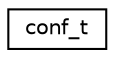digraph "Graphical Class Hierarchy"
{
  edge [fontname="Helvetica",fontsize="10",labelfontname="Helvetica",labelfontsize="10"];
  node [fontname="Helvetica",fontsize="10",shape=record];
  rankdir="LR";
  Node0 [label="conf_t",height=0.2,width=0.4,color="black", fillcolor="white", style="filled",URL="$structconf__t.html"];
}
